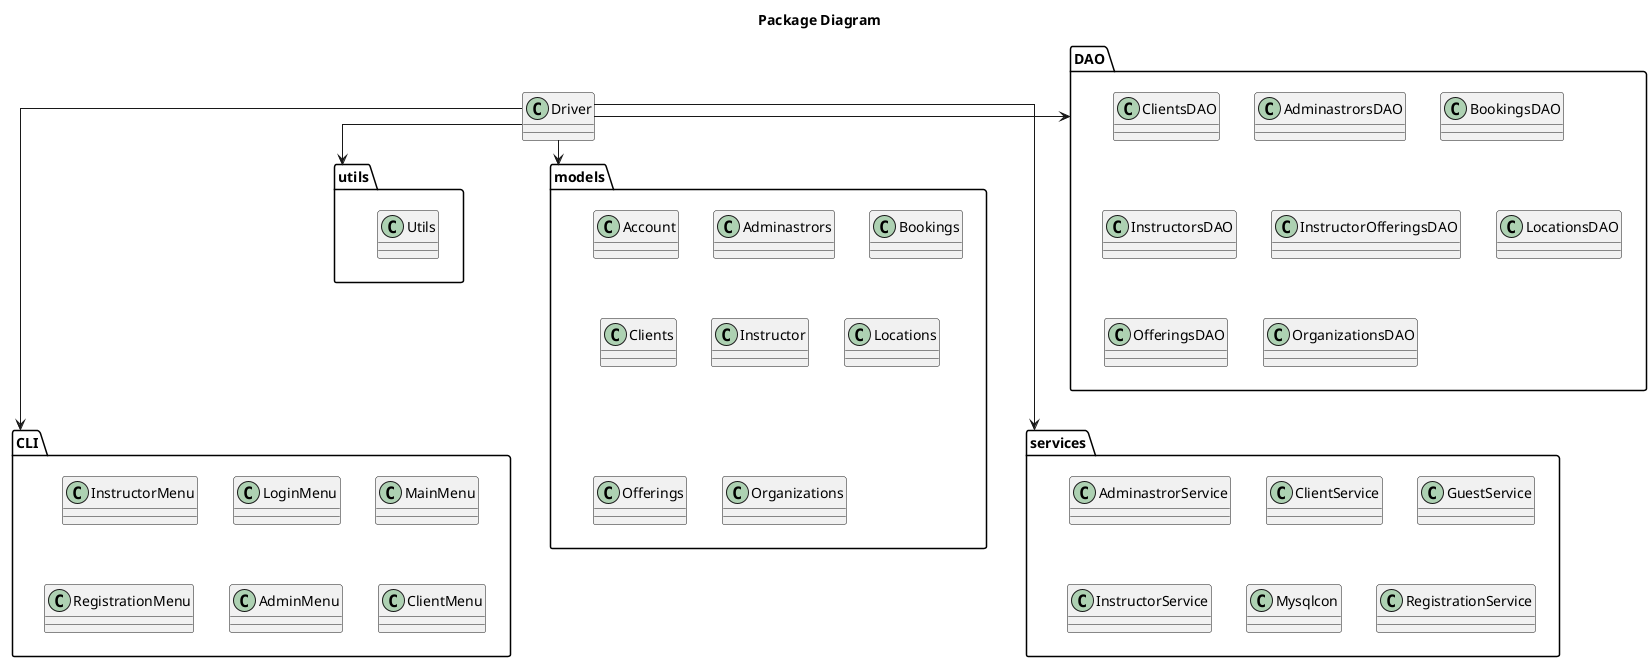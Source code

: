 @startuml
skinparam linetype ortho

title Package Diagram

package "DAO" {
  class AdminastrorsDAO
  class BookingsDAO
  class ClientsDAO
  class InstructorsDAO
  class InstructorOfferingsDAO
  class LocationsDAO
  class OfferingsDAO
  class OrganizationsDAO
}

package "models" {
    class Account
    class Adminastrors
    class Bookings
    class Clients
    class Instructor
    class Locations
    class Offerings
    class Organizations
} 

package "services" {
    class AdminastrorService
    class ClientService
    class GuestService
    class InstructorService
    class Mysqlcon
    class RegistrationService
}

package "CLI" {
  class InstructorMenu
  class LoginMenu
  class MainMenu
  class RegistrationMenu
  class AdminMenu
  class ClientMenu
}

package "utils"{
  class Utils
}

class Driver

Driver -> DAO
Driver --> models
Driver --> services
Driver -> CLI
Driver --> utils


@enduml
